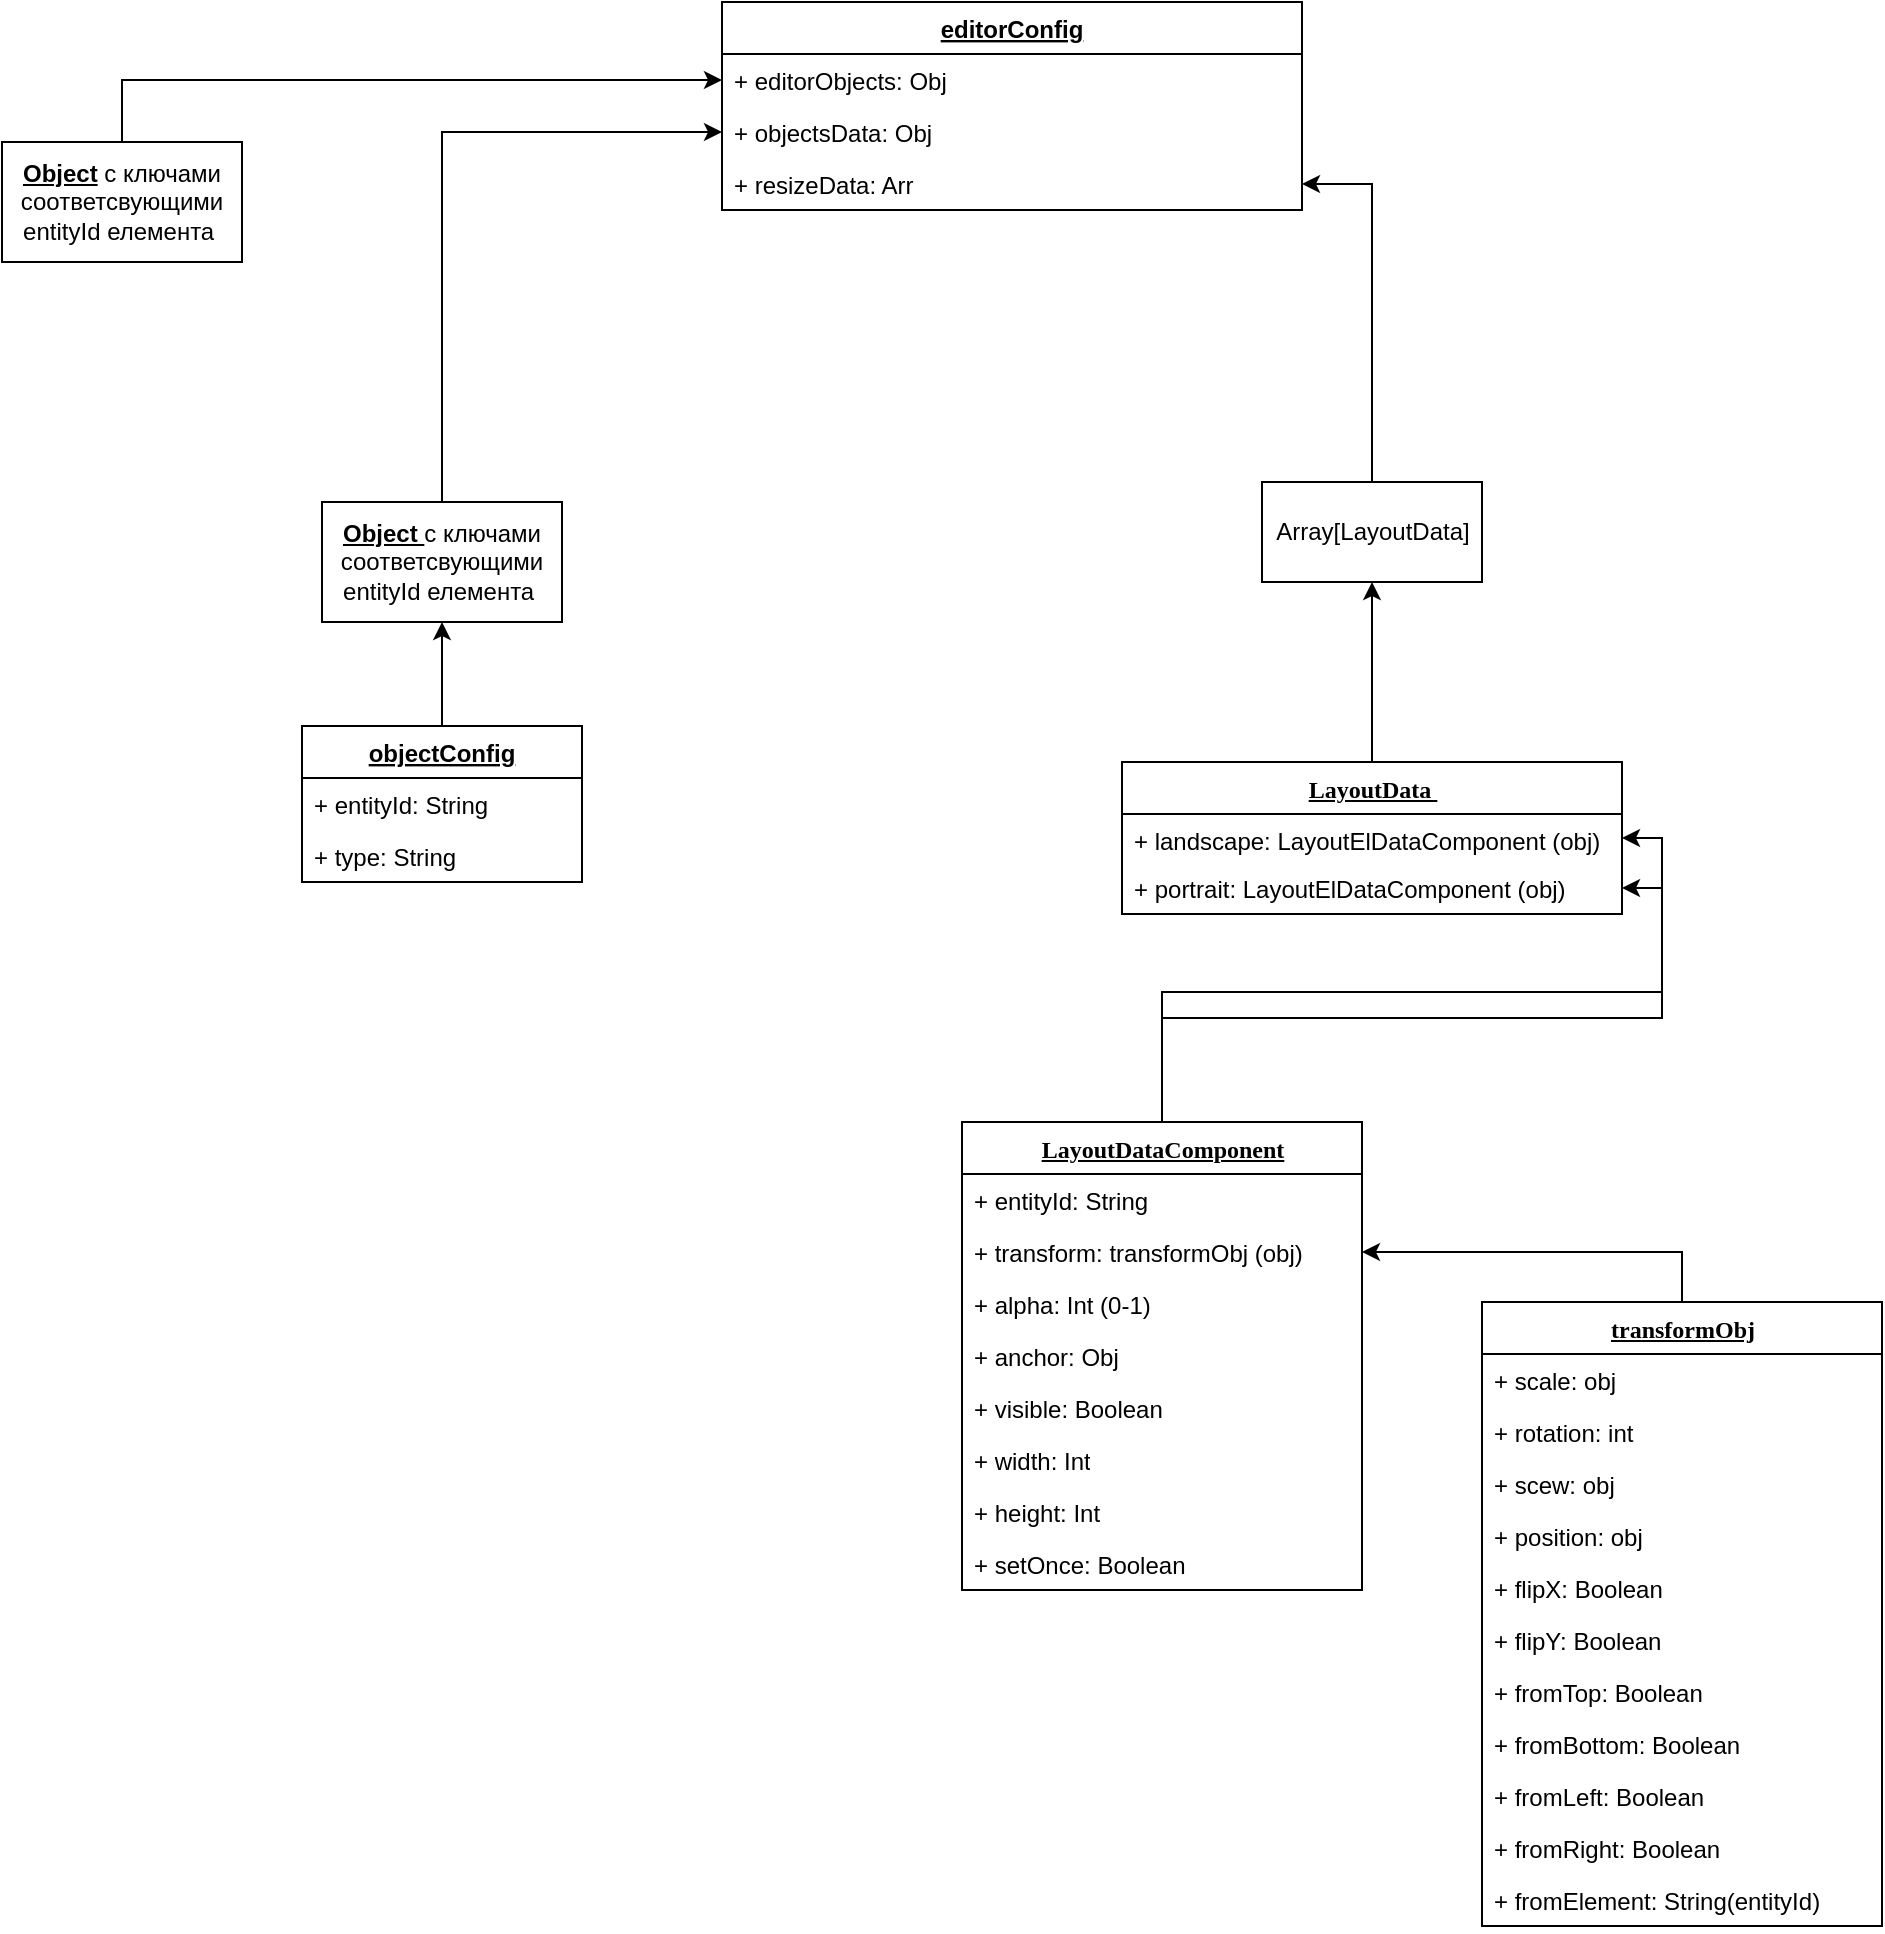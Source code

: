 <mxfile version="14.6.13" type="device"><diagram name="Page-1" id="9f46799a-70d6-7492-0946-bef42562c5a5"><mxGraphModel dx="1422" dy="1672" grid="1" gridSize="10" guides="1" tooltips="1" connect="1" arrows="1" fold="1" page="1" pageScale="1" pageWidth="1100" pageHeight="850" background="#ffffff" math="0" shadow="0"><root><mxCell id="0"/><mxCell id="1" parent="0"/><mxCell id="bbCx-52sCybLByGCstkM-35" style="edgeStyle=orthogonalEdgeStyle;rounded=0;orthogonalLoop=1;jettySize=auto;html=1;exitX=0.5;exitY=0;exitDx=0;exitDy=0;entryX=0.5;entryY=1;entryDx=0;entryDy=0;fontColor=#000000;" edge="1" parent="1" source="78961159f06e98e8-17" target="bbCx-52sCybLByGCstkM-19"><mxGeometry relative="1" as="geometry"/></mxCell><mxCell id="78961159f06e98e8-17" value="&lt;u&gt;LayoutData&amp;nbsp;&lt;/u&gt;" style="swimlane;html=1;fontStyle=1;align=center;verticalAlign=top;childLayout=stackLayout;horizontal=1;startSize=26;horizontalStack=0;resizeParent=1;resizeLast=0;collapsible=1;marginBottom=0;swimlaneFillColor=#ffffff;rounded=0;shadow=0;comic=0;labelBackgroundColor=none;strokeWidth=1;fillColor=none;fontFamily=Verdana;fontSize=12" parent="1" vertex="1"><mxGeometry x="600" y="170" width="250" height="76" as="geometry"/></mxCell><mxCell id="78961159f06e98e8-21" value="+ landscape: LayoutElDataComponent (obj)" style="text;html=1;strokeColor=none;fillColor=none;align=left;verticalAlign=top;spacingLeft=4;spacingRight=4;whiteSpace=wrap;overflow=hidden;rotatable=0;points=[[0,0.5],[1,0.5]];portConstraint=eastwest;" parent="78961159f06e98e8-17" vertex="1"><mxGeometry y="26" width="250" height="24" as="geometry"/></mxCell><mxCell id="78961159f06e98e8-23" value="+ portrait: LayoutElDataComponent (obj)" style="text;html=1;strokeColor=none;fillColor=none;align=left;verticalAlign=top;spacingLeft=4;spacingRight=4;whiteSpace=wrap;overflow=hidden;rotatable=0;points=[[0,0.5],[1,0.5]];portConstraint=eastwest;" parent="78961159f06e98e8-17" vertex="1"><mxGeometry y="50" width="250" height="26" as="geometry"/></mxCell><mxCell id="61hbyxZ4K75NhBY5mGWa-3" style="edgeStyle=orthogonalEdgeStyle;rounded=0;orthogonalLoop=1;jettySize=auto;html=1;exitX=0.5;exitY=0;exitDx=0;exitDy=0;entryX=1;entryY=0.5;entryDx=0;entryDy=0;" parent="1" source="WSrTQwe1LVdbyrFq2fqF-3" target="78961159f06e98e8-21" edge="1"><mxGeometry relative="1" as="geometry"/></mxCell><mxCell id="WSrTQwe1LVdbyrFq2fqF-3" value="&lt;u&gt;LayoutDataComponent&lt;/u&gt;" style="swimlane;html=1;fontStyle=1;align=center;verticalAlign=top;childLayout=stackLayout;horizontal=1;startSize=26;horizontalStack=0;resizeParent=1;resizeLast=0;collapsible=1;marginBottom=0;swimlaneFillColor=#ffffff;rounded=0;shadow=0;comic=0;labelBackgroundColor=none;strokeWidth=1;fillColor=none;fontFamily=Verdana;fontSize=12" parent="1" vertex="1"><mxGeometry x="520" y="350" width="200" height="234" as="geometry"/></mxCell><mxCell id="bbCx-52sCybLByGCstkM-36" value="+ entityId: String" style="text;html=1;strokeColor=none;fillColor=none;align=left;verticalAlign=top;spacingLeft=4;spacingRight=4;whiteSpace=wrap;overflow=hidden;rotatable=0;points=[[0,0.5],[1,0.5]];portConstraint=eastwest;" vertex="1" parent="WSrTQwe1LVdbyrFq2fqF-3"><mxGeometry y="26" width="200" height="26" as="geometry"/></mxCell><mxCell id="WSrTQwe1LVdbyrFq2fqF-8" value="+ transform: transformObj (obj)" style="text;html=1;strokeColor=none;fillColor=none;align=left;verticalAlign=top;spacingLeft=4;spacingRight=4;whiteSpace=wrap;overflow=hidden;rotatable=0;points=[[0,0.5],[1,0.5]];portConstraint=eastwest;" parent="WSrTQwe1LVdbyrFq2fqF-3" vertex="1"><mxGeometry y="52" width="200" height="26" as="geometry"/></mxCell><mxCell id="WSrTQwe1LVdbyrFq2fqF-12" value="+ alpha: Int (0-1)" style="text;html=1;strokeColor=none;fillColor=none;align=left;verticalAlign=top;spacingLeft=4;spacingRight=4;whiteSpace=wrap;overflow=hidden;rotatable=0;points=[[0,0.5],[1,0.5]];portConstraint=eastwest;" parent="WSrTQwe1LVdbyrFq2fqF-3" vertex="1"><mxGeometry y="78" width="200" height="26" as="geometry"/></mxCell><mxCell id="bbCx-52sCybLByGCstkM-5" value="+ anchor: Obj" style="text;html=1;strokeColor=none;fillColor=none;align=left;verticalAlign=top;spacingLeft=4;spacingRight=4;whiteSpace=wrap;overflow=hidden;rotatable=0;points=[[0,0.5],[1,0.5]];portConstraint=eastwest;" vertex="1" parent="WSrTQwe1LVdbyrFq2fqF-3"><mxGeometry y="104" width="200" height="26" as="geometry"/></mxCell><mxCell id="WSrTQwe1LVdbyrFq2fqF-13" value="+ visible: Boolean" style="text;html=1;strokeColor=none;fillColor=none;align=left;verticalAlign=top;spacingLeft=4;spacingRight=4;whiteSpace=wrap;overflow=hidden;rotatable=0;points=[[0,0.5],[1,0.5]];portConstraint=eastwest;" parent="WSrTQwe1LVdbyrFq2fqF-3" vertex="1"><mxGeometry y="130" width="200" height="26" as="geometry"/></mxCell><mxCell id="WSrTQwe1LVdbyrFq2fqF-28" value="+ width: Int" style="text;html=1;strokeColor=none;fillColor=none;align=left;verticalAlign=top;spacingLeft=4;spacingRight=4;whiteSpace=wrap;overflow=hidden;rotatable=0;points=[[0,0.5],[1,0.5]];portConstraint=eastwest;" parent="WSrTQwe1LVdbyrFq2fqF-3" vertex="1"><mxGeometry y="156" width="200" height="26" as="geometry"/></mxCell><mxCell id="WSrTQwe1LVdbyrFq2fqF-30" value="+ height: Int" style="text;html=1;strokeColor=none;fillColor=none;align=left;verticalAlign=top;spacingLeft=4;spacingRight=4;whiteSpace=wrap;overflow=hidden;rotatable=0;points=[[0,0.5],[1,0.5]];portConstraint=eastwest;" parent="WSrTQwe1LVdbyrFq2fqF-3" vertex="1"><mxGeometry y="182" width="200" height="26" as="geometry"/></mxCell><mxCell id="WSrTQwe1LVdbyrFq2fqF-31" value="+ setOnce: Boolean" style="text;html=1;strokeColor=none;fillColor=none;align=left;verticalAlign=top;spacingLeft=4;spacingRight=4;whiteSpace=wrap;overflow=hidden;rotatable=0;points=[[0,0.5],[1,0.5]];portConstraint=eastwest;" parent="WSrTQwe1LVdbyrFq2fqF-3" vertex="1"><mxGeometry y="208" width="200" height="26" as="geometry"/></mxCell><mxCell id="61hbyxZ4K75NhBY5mGWa-5" style="edgeStyle=orthogonalEdgeStyle;rounded=0;orthogonalLoop=1;jettySize=auto;html=1;exitX=0.5;exitY=0;exitDx=0;exitDy=0;entryX=1;entryY=0.5;entryDx=0;entryDy=0;" parent="1" source="WSrTQwe1LVdbyrFq2fqF-14" target="WSrTQwe1LVdbyrFq2fqF-8" edge="1"><mxGeometry relative="1" as="geometry"/></mxCell><mxCell id="WSrTQwe1LVdbyrFq2fqF-14" value="&lt;u&gt;transformObj&lt;/u&gt;" style="swimlane;html=1;fontStyle=1;align=center;verticalAlign=top;childLayout=stackLayout;horizontal=1;startSize=26;horizontalStack=0;resizeParent=1;resizeLast=0;collapsible=1;marginBottom=0;swimlaneFillColor=#ffffff;rounded=0;shadow=0;comic=0;labelBackgroundColor=none;strokeWidth=1;fillColor=none;fontFamily=Verdana;fontSize=12" parent="1" vertex="1"><mxGeometry x="780" y="440" width="200" height="312" as="geometry"/></mxCell><mxCell id="WSrTQwe1LVdbyrFq2fqF-15" value="+ scale: obj" style="text;html=1;strokeColor=none;fillColor=none;align=left;verticalAlign=top;spacingLeft=4;spacingRight=4;whiteSpace=wrap;overflow=hidden;rotatable=0;points=[[0,0.5],[1,0.5]];portConstraint=eastwest;" parent="WSrTQwe1LVdbyrFq2fqF-14" vertex="1"><mxGeometry y="26" width="200" height="26" as="geometry"/></mxCell><mxCell id="WSrTQwe1LVdbyrFq2fqF-16" value="+ rotation: int" style="text;html=1;strokeColor=none;fillColor=none;align=left;verticalAlign=top;spacingLeft=4;spacingRight=4;whiteSpace=wrap;overflow=hidden;rotatable=0;points=[[0,0.5],[1,0.5]];portConstraint=eastwest;" parent="WSrTQwe1LVdbyrFq2fqF-14" vertex="1"><mxGeometry y="52" width="200" height="26" as="geometry"/></mxCell><mxCell id="WSrTQwe1LVdbyrFq2fqF-17" value="+ scew: obj" style="text;html=1;strokeColor=none;fillColor=none;align=left;verticalAlign=top;spacingLeft=4;spacingRight=4;whiteSpace=wrap;overflow=hidden;rotatable=0;points=[[0,0.5],[1,0.5]];portConstraint=eastwest;" parent="WSrTQwe1LVdbyrFq2fqF-14" vertex="1"><mxGeometry y="78" width="200" height="26" as="geometry"/></mxCell><mxCell id="WSrTQwe1LVdbyrFq2fqF-18" value="+ position: obj" style="text;html=1;strokeColor=none;fillColor=none;align=left;verticalAlign=top;spacingLeft=4;spacingRight=4;whiteSpace=wrap;overflow=hidden;rotatable=0;points=[[0,0.5],[1,0.5]];portConstraint=eastwest;" parent="WSrTQwe1LVdbyrFq2fqF-14" vertex="1"><mxGeometry y="104" width="200" height="26" as="geometry"/></mxCell><mxCell id="WSrTQwe1LVdbyrFq2fqF-26" value="+ flipX: Boolean" style="text;html=1;strokeColor=none;fillColor=none;align=left;verticalAlign=top;spacingLeft=4;spacingRight=4;whiteSpace=wrap;overflow=hidden;rotatable=0;points=[[0,0.5],[1,0.5]];portConstraint=eastwest;" parent="WSrTQwe1LVdbyrFq2fqF-14" vertex="1"><mxGeometry y="130" width="200" height="26" as="geometry"/></mxCell><mxCell id="WSrTQwe1LVdbyrFq2fqF-27" value="+ flipY: Boolean" style="text;html=1;strokeColor=none;fillColor=none;align=left;verticalAlign=top;spacingLeft=4;spacingRight=4;whiteSpace=wrap;overflow=hidden;rotatable=0;points=[[0,0.5],[1,0.5]];portConstraint=eastwest;" parent="WSrTQwe1LVdbyrFq2fqF-14" vertex="1"><mxGeometry y="156" width="200" height="26" as="geometry"/></mxCell><mxCell id="bbCx-52sCybLByGCstkM-37" value="+ fromTop: Boolean" style="text;html=1;strokeColor=none;fillColor=none;align=left;verticalAlign=top;spacingLeft=4;spacingRight=4;whiteSpace=wrap;overflow=hidden;rotatable=0;points=[[0,0.5],[1,0.5]];portConstraint=eastwest;" vertex="1" parent="WSrTQwe1LVdbyrFq2fqF-14"><mxGeometry y="182" width="200" height="26" as="geometry"/></mxCell><mxCell id="bbCx-52sCybLByGCstkM-38" value="+ fromBottom: Boolean" style="text;html=1;strokeColor=none;fillColor=none;align=left;verticalAlign=top;spacingLeft=4;spacingRight=4;whiteSpace=wrap;overflow=hidden;rotatable=0;points=[[0,0.5],[1,0.5]];portConstraint=eastwest;" vertex="1" parent="WSrTQwe1LVdbyrFq2fqF-14"><mxGeometry y="208" width="200" height="26" as="geometry"/></mxCell><mxCell id="bbCx-52sCybLByGCstkM-39" value="+ fromLeft: Boolean" style="text;html=1;strokeColor=none;fillColor=none;align=left;verticalAlign=top;spacingLeft=4;spacingRight=4;whiteSpace=wrap;overflow=hidden;rotatable=0;points=[[0,0.5],[1,0.5]];portConstraint=eastwest;" vertex="1" parent="WSrTQwe1LVdbyrFq2fqF-14"><mxGeometry y="234" width="200" height="26" as="geometry"/></mxCell><mxCell id="bbCx-52sCybLByGCstkM-40" value="+ fromRight: Boolean" style="text;html=1;strokeColor=none;fillColor=none;align=left;verticalAlign=top;spacingLeft=4;spacingRight=4;whiteSpace=wrap;overflow=hidden;rotatable=0;points=[[0,0.5],[1,0.5]];portConstraint=eastwest;" vertex="1" parent="WSrTQwe1LVdbyrFq2fqF-14"><mxGeometry y="260" width="200" height="26" as="geometry"/></mxCell><mxCell id="bbCx-52sCybLByGCstkM-41" value="+ fromElement: String(entityId)" style="text;html=1;strokeColor=none;fillColor=none;align=left;verticalAlign=top;spacingLeft=4;spacingRight=4;whiteSpace=wrap;overflow=hidden;rotatable=0;points=[[0,0.5],[1,0.5]];portConstraint=eastwest;" vertex="1" parent="WSrTQwe1LVdbyrFq2fqF-14"><mxGeometry y="286" width="200" height="26" as="geometry"/></mxCell><mxCell id="61hbyxZ4K75NhBY5mGWa-4" style="edgeStyle=orthogonalEdgeStyle;rounded=0;orthogonalLoop=1;jettySize=auto;html=1;entryX=1;entryY=0.5;entryDx=0;entryDy=0;exitX=0.5;exitY=0;exitDx=0;exitDy=0;" parent="1" target="78961159f06e98e8-23" edge="1" source="WSrTQwe1LVdbyrFq2fqF-3"><mxGeometry relative="1" as="geometry"><mxPoint x="1140" y="300" as="sourcePoint"/><mxPoint x="930" y="250" as="targetPoint"/></mxGeometry></mxCell><mxCell id="bbCx-52sCybLByGCstkM-6" value="editorConfig" style="swimlane;fontStyle=5;childLayout=stackLayout;horizontal=1;startSize=26;fillColor=none;horizontalStack=0;resizeParent=1;resizeParentMax=0;resizeLast=0;collapsible=1;marginBottom=0;" vertex="1" parent="1"><mxGeometry x="400" y="-210" width="290" height="104" as="geometry"/></mxCell><mxCell id="bbCx-52sCybLByGCstkM-7" value="+ editorObjects: Obj" style="text;strokeColor=none;fillColor=none;align=left;verticalAlign=top;spacingLeft=4;spacingRight=4;overflow=hidden;rotatable=0;points=[[0,0.5],[1,0.5]];portConstraint=eastwest;" vertex="1" parent="bbCx-52sCybLByGCstkM-6"><mxGeometry y="26" width="290" height="26" as="geometry"/></mxCell><mxCell id="bbCx-52sCybLByGCstkM-8" value="+ objectsData: Obj " style="text;strokeColor=none;fillColor=none;align=left;verticalAlign=top;spacingLeft=4;spacingRight=4;overflow=hidden;rotatable=0;points=[[0,0.5],[1,0.5]];portConstraint=eastwest;" vertex="1" parent="bbCx-52sCybLByGCstkM-6"><mxGeometry y="52" width="290" height="26" as="geometry"/></mxCell><mxCell id="bbCx-52sCybLByGCstkM-9" value="+ resizeData: Arr" style="text;strokeColor=none;fillColor=none;align=left;verticalAlign=top;spacingLeft=4;spacingRight=4;overflow=hidden;rotatable=0;points=[[0,0.5],[1,0.5]];portConstraint=eastwest;" vertex="1" parent="bbCx-52sCybLByGCstkM-6"><mxGeometry y="78" width="290" height="26" as="geometry"/></mxCell><mxCell id="bbCx-52sCybLByGCstkM-17" style="edgeStyle=orthogonalEdgeStyle;rounded=0;orthogonalLoop=1;jettySize=auto;html=1;exitX=0.5;exitY=0;exitDx=0;exitDy=0;entryX=0;entryY=0.5;entryDx=0;entryDy=0;fontColor=#000000;" edge="1" parent="1" source="bbCx-52sCybLByGCstkM-23" target="bbCx-52sCybLByGCstkM-7"><mxGeometry relative="1" as="geometry"><mxPoint x="-40" y="-60" as="sourcePoint"/></mxGeometry></mxCell><mxCell id="bbCx-52sCybLByGCstkM-34" style="edgeStyle=orthogonalEdgeStyle;rounded=0;orthogonalLoop=1;jettySize=auto;html=1;exitX=0.5;exitY=0;exitDx=0;exitDy=0;entryX=1;entryY=0.5;entryDx=0;entryDy=0;fontColor=#000000;" edge="1" parent="1" source="bbCx-52sCybLByGCstkM-19" target="bbCx-52sCybLByGCstkM-9"><mxGeometry relative="1" as="geometry"/></mxCell><mxCell id="bbCx-52sCybLByGCstkM-19" value="Array[LayoutData]" style="html=1;fontColor=#000000;" vertex="1" parent="1"><mxGeometry x="670" y="30" width="110" height="50" as="geometry"/></mxCell><mxCell id="bbCx-52sCybLByGCstkM-24" style="edgeStyle=orthogonalEdgeStyle;rounded=0;orthogonalLoop=1;jettySize=auto;html=1;exitX=0.5;exitY=0;exitDx=0;exitDy=0;entryX=0;entryY=0.5;entryDx=0;entryDy=0;fontColor=#000000;" edge="1" parent="1" source="bbCx-52sCybLByGCstkM-22" target="bbCx-52sCybLByGCstkM-8"><mxGeometry relative="1" as="geometry"/></mxCell><mxCell id="bbCx-52sCybLByGCstkM-22" value="&lt;b&gt;&lt;u&gt;Object &lt;/u&gt;&lt;/b&gt;c ключами соответсвующими entityId елемента&amp;nbsp;" style="rounded=0;whiteSpace=wrap;html=1;fontColor=#000000;" vertex="1" parent="1"><mxGeometry x="200" y="40" width="120" height="60" as="geometry"/></mxCell><mxCell id="bbCx-52sCybLByGCstkM-23" value="&lt;b&gt;&lt;u&gt;Object&lt;/u&gt;&lt;/b&gt; c ключами соответсвующими entityId елемента&amp;nbsp;" style="rounded=0;whiteSpace=wrap;html=1;fontColor=#000000;" vertex="1" parent="1"><mxGeometry x="40" y="-140" width="120" height="60" as="geometry"/></mxCell><mxCell id="bbCx-52sCybLByGCstkM-33" style="edgeStyle=orthogonalEdgeStyle;rounded=0;orthogonalLoop=1;jettySize=auto;html=1;exitX=0.5;exitY=0;exitDx=0;exitDy=0;entryX=0.5;entryY=1;entryDx=0;entryDy=0;fontColor=#000000;" edge="1" parent="1" source="bbCx-52sCybLByGCstkM-29" target="bbCx-52sCybLByGCstkM-22"><mxGeometry relative="1" as="geometry"/></mxCell><mxCell id="bbCx-52sCybLByGCstkM-29" value="objectConfig" style="swimlane;fontStyle=5;childLayout=stackLayout;horizontal=1;startSize=26;fillColor=none;horizontalStack=0;resizeParent=1;resizeParentMax=0;resizeLast=0;collapsible=1;marginBottom=0;fontColor=#000000;" vertex="1" parent="1"><mxGeometry x="190" y="152" width="140" height="78" as="geometry"/></mxCell><mxCell id="bbCx-52sCybLByGCstkM-30" value="+ entityId: String" style="text;strokeColor=none;fillColor=none;align=left;verticalAlign=top;spacingLeft=4;spacingRight=4;overflow=hidden;rotatable=0;points=[[0,0.5],[1,0.5]];portConstraint=eastwest;" vertex="1" parent="bbCx-52sCybLByGCstkM-29"><mxGeometry y="26" width="140" height="26" as="geometry"/></mxCell><mxCell id="bbCx-52sCybLByGCstkM-31" value="+ type: String" style="text;strokeColor=none;fillColor=none;align=left;verticalAlign=top;spacingLeft=4;spacingRight=4;overflow=hidden;rotatable=0;points=[[0,0.5],[1,0.5]];portConstraint=eastwest;" vertex="1" parent="bbCx-52sCybLByGCstkM-29"><mxGeometry y="52" width="140" height="26" as="geometry"/></mxCell></root></mxGraphModel></diagram></mxfile>
